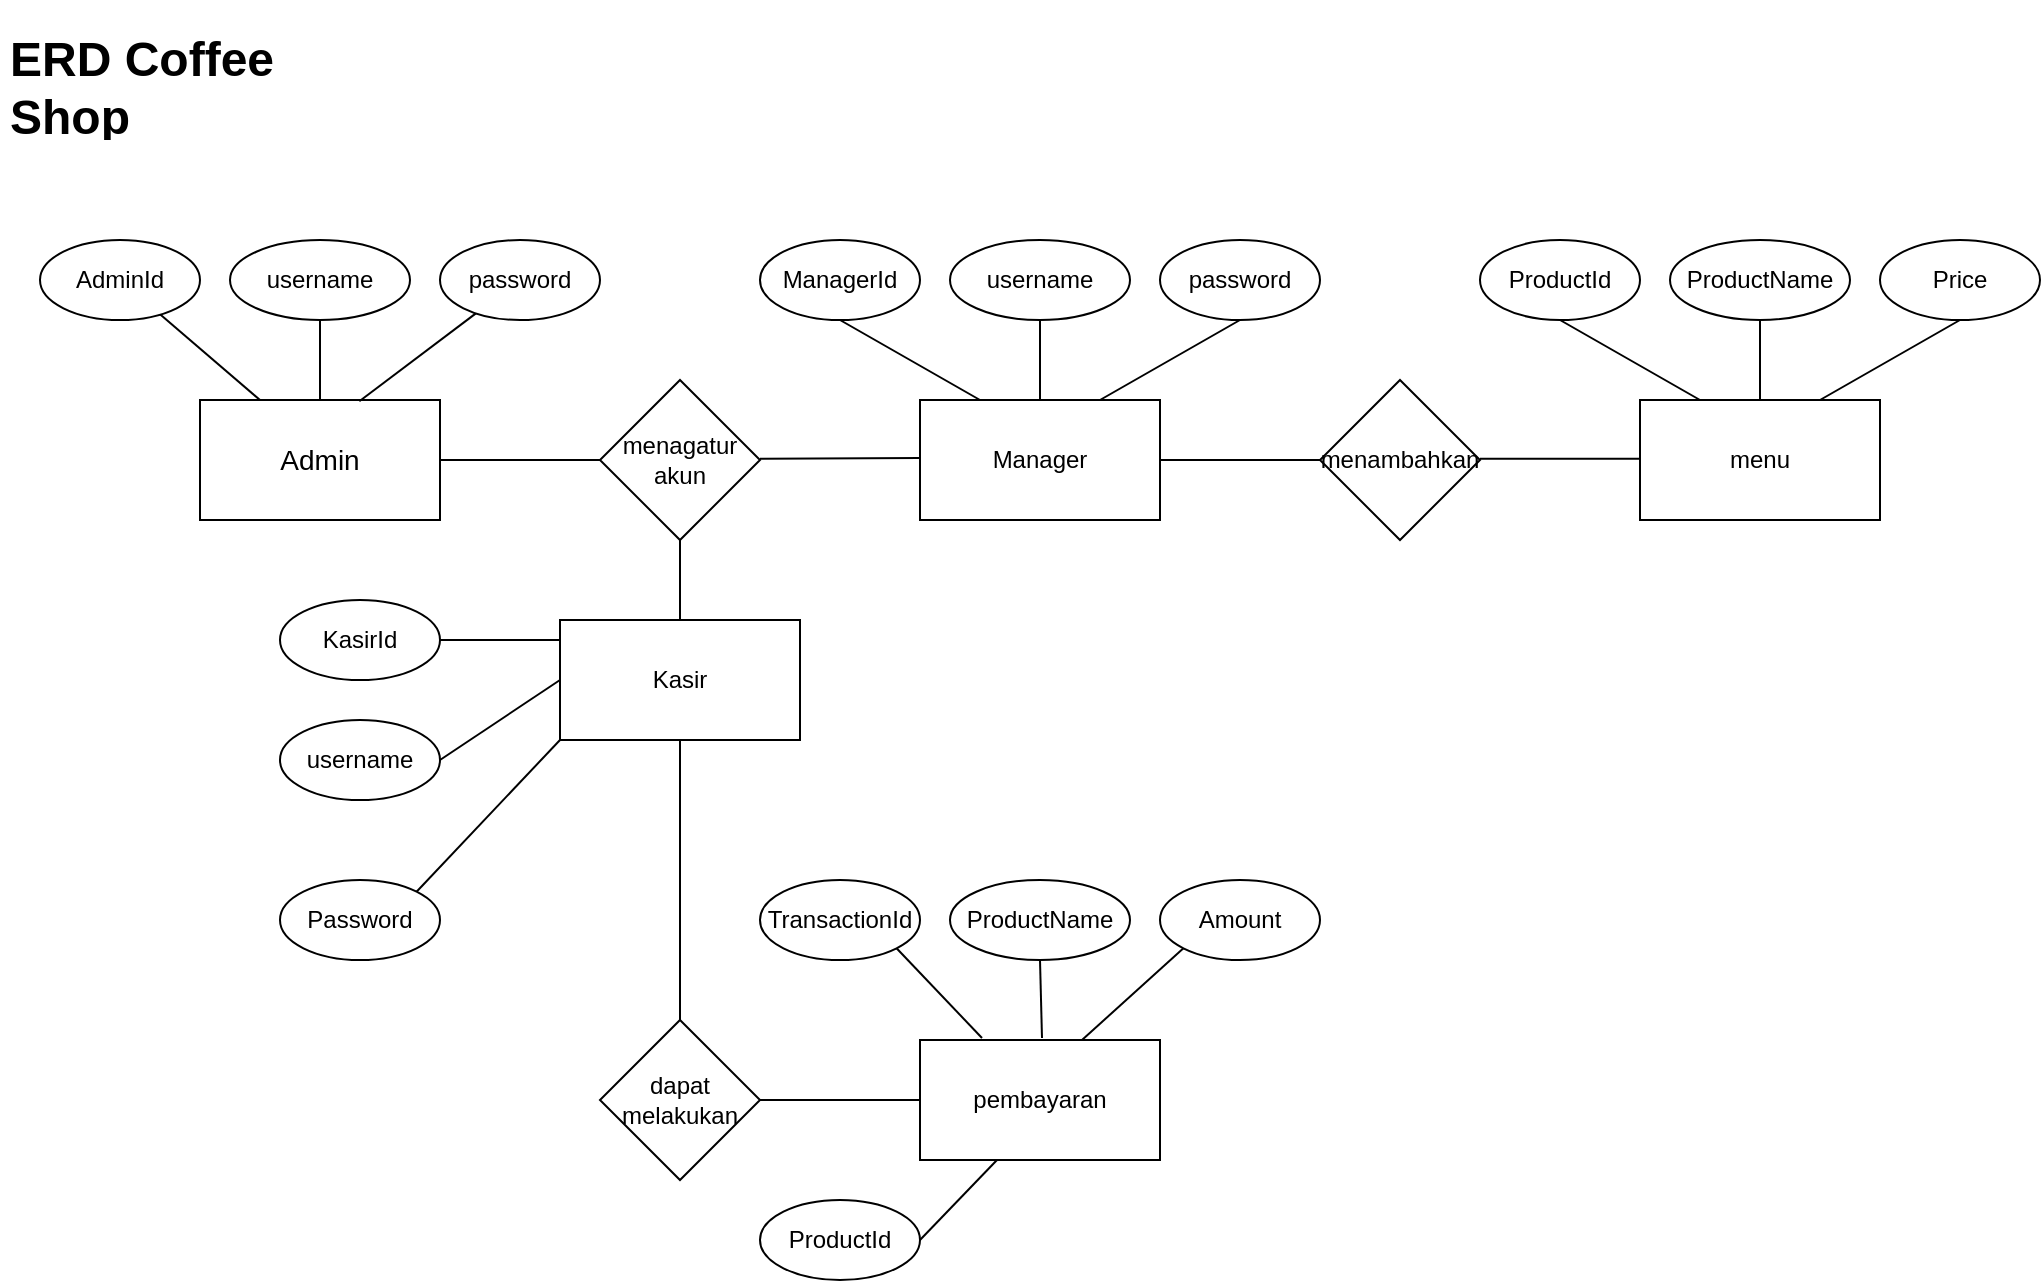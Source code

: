 <mxfile version="22.0.4" type="github">
  <diagram name="Page-1" id="IhKxiIeD-OfW2FYLo-AD">
    <mxGraphModel dx="1119" dy="660" grid="1" gridSize="10" guides="1" tooltips="1" connect="1" arrows="1" fold="1" page="1" pageScale="1" pageWidth="1169" pageHeight="827" math="0" shadow="0">
      <root>
        <mxCell id="0" />
        <mxCell id="1" parent="0" />
        <mxCell id="hgA3Jj-4t8EJrwO8SwAe-1" value="&lt;h1&gt;ERD Coffee Shop&lt;/h1&gt;" style="text;html=1;strokeColor=none;fillColor=none;spacing=5;spacingTop=-20;whiteSpace=wrap;overflow=hidden;rounded=0;" vertex="1" parent="1">
          <mxGeometry x="60" y="50" width="190" height="60" as="geometry" />
        </mxCell>
        <mxCell id="hgA3Jj-4t8EJrwO8SwAe-3" value="&lt;font style=&quot;font-size: 14px;&quot;&gt;Admin&lt;/font&gt;" style="rounded=0;whiteSpace=wrap;html=1;" vertex="1" parent="1">
          <mxGeometry x="160" y="240" width="120" height="60" as="geometry" />
        </mxCell>
        <mxCell id="hgA3Jj-4t8EJrwO8SwAe-4" value="" style="endArrow=none;html=1;rounded=0;exitX=0.664;exitY=0.011;exitDx=0;exitDy=0;exitPerimeter=0;" edge="1" parent="1" source="hgA3Jj-4t8EJrwO8SwAe-3" target="hgA3Jj-4t8EJrwO8SwAe-5">
          <mxGeometry width="50" height="50" relative="1" as="geometry">
            <mxPoint x="240" y="230" as="sourcePoint" />
            <mxPoint x="290" y="180" as="targetPoint" />
          </mxGeometry>
        </mxCell>
        <mxCell id="hgA3Jj-4t8EJrwO8SwAe-5" value="password" style="ellipse;whiteSpace=wrap;html=1;" vertex="1" parent="1">
          <mxGeometry x="280" y="160" width="80" height="40" as="geometry" />
        </mxCell>
        <mxCell id="hgA3Jj-4t8EJrwO8SwAe-7" value="username" style="ellipse;whiteSpace=wrap;html=1;" vertex="1" parent="1">
          <mxGeometry x="175" y="160" width="90" height="40" as="geometry" />
        </mxCell>
        <mxCell id="hgA3Jj-4t8EJrwO8SwAe-8" value="" style="endArrow=none;html=1;rounded=0;exitX=0.25;exitY=0;exitDx=0;exitDy=0;" edge="1" parent="1" source="hgA3Jj-4t8EJrwO8SwAe-3" target="hgA3Jj-4t8EJrwO8SwAe-9">
          <mxGeometry width="50" height="50" relative="1" as="geometry">
            <mxPoint x="175" y="230" as="sourcePoint" />
            <mxPoint x="120" y="190" as="targetPoint" />
          </mxGeometry>
        </mxCell>
        <mxCell id="hgA3Jj-4t8EJrwO8SwAe-9" value="AdminId" style="ellipse;whiteSpace=wrap;html=1;" vertex="1" parent="1">
          <mxGeometry x="80" y="160" width="80" height="40" as="geometry" />
        </mxCell>
        <mxCell id="hgA3Jj-4t8EJrwO8SwAe-11" value="menagatur akun" style="rhombus;whiteSpace=wrap;html=1;" vertex="1" parent="1">
          <mxGeometry x="360" y="230" width="80" height="80" as="geometry" />
        </mxCell>
        <mxCell id="hgA3Jj-4t8EJrwO8SwAe-16" value="" style="endArrow=none;html=1;rounded=0;exitX=0.5;exitY=0;exitDx=0;exitDy=0;" edge="1" parent="1" source="hgA3Jj-4t8EJrwO8SwAe-3">
          <mxGeometry width="50" height="50" relative="1" as="geometry">
            <mxPoint x="170" y="250" as="sourcePoint" />
            <mxPoint x="220" y="200" as="targetPoint" />
          </mxGeometry>
        </mxCell>
        <mxCell id="hgA3Jj-4t8EJrwO8SwAe-17" value="" style="endArrow=none;html=1;rounded=0;" edge="1" parent="1">
          <mxGeometry width="50" height="50" relative="1" as="geometry">
            <mxPoint x="440" y="269.33" as="sourcePoint" />
            <mxPoint x="520" y="269" as="targetPoint" />
          </mxGeometry>
        </mxCell>
        <mxCell id="hgA3Jj-4t8EJrwO8SwAe-18" value="Manager" style="rounded=0;whiteSpace=wrap;html=1;" vertex="1" parent="1">
          <mxGeometry x="520" y="240" width="120" height="60" as="geometry" />
        </mxCell>
        <mxCell id="hgA3Jj-4t8EJrwO8SwAe-19" value="password" style="ellipse;whiteSpace=wrap;html=1;" vertex="1" parent="1">
          <mxGeometry x="640" y="160" width="80" height="40" as="geometry" />
        </mxCell>
        <mxCell id="hgA3Jj-4t8EJrwO8SwAe-20" value="username" style="ellipse;whiteSpace=wrap;html=1;" vertex="1" parent="1">
          <mxGeometry x="535" y="160" width="90" height="40" as="geometry" />
        </mxCell>
        <mxCell id="hgA3Jj-4t8EJrwO8SwAe-21" value="ManagerId" style="ellipse;whiteSpace=wrap;html=1;" vertex="1" parent="1">
          <mxGeometry x="440" y="160" width="80" height="40" as="geometry" />
        </mxCell>
        <mxCell id="hgA3Jj-4t8EJrwO8SwAe-22" value="" style="endArrow=none;html=1;rounded=0;entryX=0.5;entryY=1;entryDx=0;entryDy=0;exitX=0.75;exitY=0;exitDx=0;exitDy=0;" edge="1" parent="1" source="hgA3Jj-4t8EJrwO8SwAe-18" target="hgA3Jj-4t8EJrwO8SwAe-19">
          <mxGeometry width="50" height="50" relative="1" as="geometry">
            <mxPoint x="700" y="240" as="sourcePoint" />
            <mxPoint x="750" y="190" as="targetPoint" />
          </mxGeometry>
        </mxCell>
        <mxCell id="hgA3Jj-4t8EJrwO8SwAe-23" value="" style="endArrow=none;html=1;rounded=0;entryX=0.5;entryY=1;entryDx=0;entryDy=0;exitX=0.5;exitY=0;exitDx=0;exitDy=0;" edge="1" parent="1" source="hgA3Jj-4t8EJrwO8SwAe-18" target="hgA3Jj-4t8EJrwO8SwAe-20">
          <mxGeometry width="50" height="50" relative="1" as="geometry">
            <mxPoint x="660" y="240" as="sourcePoint" />
            <mxPoint x="725" y="200" as="targetPoint" />
          </mxGeometry>
        </mxCell>
        <mxCell id="hgA3Jj-4t8EJrwO8SwAe-24" value="" style="endArrow=none;html=1;rounded=0;entryX=0.5;entryY=1;entryDx=0;entryDy=0;exitX=0.25;exitY=0;exitDx=0;exitDy=0;" edge="1" parent="1" source="hgA3Jj-4t8EJrwO8SwAe-18" target="hgA3Jj-4t8EJrwO8SwAe-21">
          <mxGeometry width="50" height="50" relative="1" as="geometry">
            <mxPoint x="620" y="240" as="sourcePoint" />
            <mxPoint x="620" y="200" as="targetPoint" />
          </mxGeometry>
        </mxCell>
        <mxCell id="hgA3Jj-4t8EJrwO8SwAe-26" value="" style="endArrow=none;html=1;rounded=0;entryX=0;entryY=0.5;entryDx=0;entryDy=0;" edge="1" parent="1" target="hgA3Jj-4t8EJrwO8SwAe-11">
          <mxGeometry width="50" height="50" relative="1" as="geometry">
            <mxPoint x="280" y="270" as="sourcePoint" />
            <mxPoint x="330" y="220" as="targetPoint" />
          </mxGeometry>
        </mxCell>
        <mxCell id="hgA3Jj-4t8EJrwO8SwAe-28" value="" style="endArrow=none;html=1;rounded=0;" edge="1" parent="1">
          <mxGeometry width="50" height="50" relative="1" as="geometry">
            <mxPoint x="640" y="270" as="sourcePoint" />
            <mxPoint x="720" y="270" as="targetPoint" />
          </mxGeometry>
        </mxCell>
        <mxCell id="hgA3Jj-4t8EJrwO8SwAe-30" value="menambahkan" style="rhombus;whiteSpace=wrap;html=1;" vertex="1" parent="1">
          <mxGeometry x="720" y="230" width="80" height="80" as="geometry" />
        </mxCell>
        <mxCell id="hgA3Jj-4t8EJrwO8SwAe-31" value="menu" style="rounded=0;whiteSpace=wrap;html=1;" vertex="1" parent="1">
          <mxGeometry x="880" y="240" width="120" height="60" as="geometry" />
        </mxCell>
        <mxCell id="hgA3Jj-4t8EJrwO8SwAe-32" value="" style="endArrow=none;html=1;rounded=0;" edge="1" parent="1">
          <mxGeometry width="50" height="50" relative="1" as="geometry">
            <mxPoint x="800" y="269.33" as="sourcePoint" />
            <mxPoint x="880" y="269.33" as="targetPoint" />
          </mxGeometry>
        </mxCell>
        <mxCell id="hgA3Jj-4t8EJrwO8SwAe-33" value="Price" style="ellipse;whiteSpace=wrap;html=1;" vertex="1" parent="1">
          <mxGeometry x="1000" y="160" width="80" height="40" as="geometry" />
        </mxCell>
        <mxCell id="hgA3Jj-4t8EJrwO8SwAe-34" value="ProductName" style="ellipse;whiteSpace=wrap;html=1;" vertex="1" parent="1">
          <mxGeometry x="895" y="160" width="90" height="40" as="geometry" />
        </mxCell>
        <mxCell id="hgA3Jj-4t8EJrwO8SwAe-35" value="ProductId" style="ellipse;whiteSpace=wrap;html=1;" vertex="1" parent="1">
          <mxGeometry x="800" y="160" width="80" height="40" as="geometry" />
        </mxCell>
        <mxCell id="hgA3Jj-4t8EJrwO8SwAe-38" value="" style="endArrow=none;html=1;rounded=0;entryX=0.5;entryY=1;entryDx=0;entryDy=0;exitX=0.75;exitY=0;exitDx=0;exitDy=0;" edge="1" parent="1">
          <mxGeometry width="50" height="50" relative="1" as="geometry">
            <mxPoint x="970" y="240" as="sourcePoint" />
            <mxPoint x="1040" y="200" as="targetPoint" />
          </mxGeometry>
        </mxCell>
        <mxCell id="hgA3Jj-4t8EJrwO8SwAe-39" value="" style="endArrow=none;html=1;rounded=0;entryX=0.5;entryY=1;entryDx=0;entryDy=0;exitX=0.5;exitY=0;exitDx=0;exitDy=0;" edge="1" parent="1">
          <mxGeometry width="50" height="50" relative="1" as="geometry">
            <mxPoint x="940" y="240" as="sourcePoint" />
            <mxPoint x="940" y="200" as="targetPoint" />
          </mxGeometry>
        </mxCell>
        <mxCell id="hgA3Jj-4t8EJrwO8SwAe-40" value="" style="endArrow=none;html=1;rounded=0;entryX=0.5;entryY=1;entryDx=0;entryDy=0;exitX=0.25;exitY=0;exitDx=0;exitDy=0;" edge="1" parent="1">
          <mxGeometry width="50" height="50" relative="1" as="geometry">
            <mxPoint x="910" y="240" as="sourcePoint" />
            <mxPoint x="840" y="200" as="targetPoint" />
          </mxGeometry>
        </mxCell>
        <mxCell id="hgA3Jj-4t8EJrwO8SwAe-41" value="" style="endArrow=none;html=1;rounded=0;exitX=0.5;exitY=0;exitDx=0;exitDy=0;" edge="1" parent="1" source="hgA3Jj-4t8EJrwO8SwAe-43">
          <mxGeometry width="50" height="50" relative="1" as="geometry">
            <mxPoint x="400" y="390" as="sourcePoint" />
            <mxPoint x="400" y="310" as="targetPoint" />
          </mxGeometry>
        </mxCell>
        <mxCell id="hgA3Jj-4t8EJrwO8SwAe-43" value="Kasir" style="rounded=0;whiteSpace=wrap;html=1;" vertex="1" parent="1">
          <mxGeometry x="340" y="350" width="120" height="60" as="geometry" />
        </mxCell>
        <mxCell id="hgA3Jj-4t8EJrwO8SwAe-44" value="" style="endArrow=none;html=1;rounded=0;entryX=0.5;entryY=1;entryDx=0;entryDy=0;" edge="1" parent="1" target="hgA3Jj-4t8EJrwO8SwAe-43">
          <mxGeometry width="50" height="50" relative="1" as="geometry">
            <mxPoint x="400" y="550" as="sourcePoint" />
            <mxPoint x="400" y="460" as="targetPoint" />
          </mxGeometry>
        </mxCell>
        <mxCell id="hgA3Jj-4t8EJrwO8SwAe-45" value="dapat&lt;br&gt;melakukan" style="rhombus;whiteSpace=wrap;html=1;" vertex="1" parent="1">
          <mxGeometry x="360" y="550" width="80" height="80" as="geometry" />
        </mxCell>
        <mxCell id="hgA3Jj-4t8EJrwO8SwAe-46" value="" style="endArrow=none;html=1;rounded=0;" edge="1" parent="1">
          <mxGeometry width="50" height="50" relative="1" as="geometry">
            <mxPoint x="440" y="590" as="sourcePoint" />
            <mxPoint x="520" y="590" as="targetPoint" />
          </mxGeometry>
        </mxCell>
        <mxCell id="hgA3Jj-4t8EJrwO8SwAe-47" value="pembayaran" style="rounded=0;whiteSpace=wrap;html=1;" vertex="1" parent="1">
          <mxGeometry x="520" y="560" width="120" height="60" as="geometry" />
        </mxCell>
        <mxCell id="hgA3Jj-4t8EJrwO8SwAe-48" value="Amount" style="ellipse;whiteSpace=wrap;html=1;" vertex="1" parent="1">
          <mxGeometry x="640" y="480" width="80" height="40" as="geometry" />
        </mxCell>
        <mxCell id="hgA3Jj-4t8EJrwO8SwAe-49" value="ProductName" style="ellipse;whiteSpace=wrap;html=1;" vertex="1" parent="1">
          <mxGeometry x="535" y="480" width="90" height="40" as="geometry" />
        </mxCell>
        <mxCell id="hgA3Jj-4t8EJrwO8SwAe-50" value="TransactionId" style="ellipse;whiteSpace=wrap;html=1;" vertex="1" parent="1">
          <mxGeometry x="440" y="480" width="80" height="40" as="geometry" />
        </mxCell>
        <mxCell id="hgA3Jj-4t8EJrwO8SwAe-51" value="" style="endArrow=none;html=1;rounded=0;exitX=0.664;exitY=0.011;exitDx=0;exitDy=0;exitPerimeter=0;entryX=0;entryY=1;entryDx=0;entryDy=0;" edge="1" parent="1" target="hgA3Jj-4t8EJrwO8SwAe-48">
          <mxGeometry width="50" height="50" relative="1" as="geometry">
            <mxPoint x="601" y="560" as="sourcePoint" />
            <mxPoint x="659" y="516" as="targetPoint" />
          </mxGeometry>
        </mxCell>
        <mxCell id="hgA3Jj-4t8EJrwO8SwAe-52" value="" style="endArrow=none;html=1;rounded=0;exitX=0.25;exitY=0;exitDx=0;exitDy=0;entryX=1;entryY=1;entryDx=0;entryDy=0;" edge="1" parent="1" target="hgA3Jj-4t8EJrwO8SwAe-50">
          <mxGeometry width="50" height="50" relative="1" as="geometry">
            <mxPoint x="551" y="559" as="sourcePoint" />
            <mxPoint x="501" y="516" as="targetPoint" />
          </mxGeometry>
        </mxCell>
        <mxCell id="hgA3Jj-4t8EJrwO8SwAe-53" value="" style="endArrow=none;html=1;rounded=0;exitX=0.5;exitY=0;exitDx=0;exitDy=0;entryX=0.5;entryY=1;entryDx=0;entryDy=0;" edge="1" parent="1" target="hgA3Jj-4t8EJrwO8SwAe-49">
          <mxGeometry width="50" height="50" relative="1" as="geometry">
            <mxPoint x="581" y="559" as="sourcePoint" />
            <mxPoint x="581" y="519" as="targetPoint" />
          </mxGeometry>
        </mxCell>
        <mxCell id="hgA3Jj-4t8EJrwO8SwAe-54" value="" style="endArrow=none;html=1;rounded=0;" edge="1" parent="1">
          <mxGeometry width="50" height="50" relative="1" as="geometry">
            <mxPoint x="280" y="360" as="sourcePoint" />
            <mxPoint x="340" y="360" as="targetPoint" />
          </mxGeometry>
        </mxCell>
        <mxCell id="hgA3Jj-4t8EJrwO8SwAe-55" value="KasirId" style="ellipse;whiteSpace=wrap;html=1;" vertex="1" parent="1">
          <mxGeometry x="200" y="340" width="80" height="40" as="geometry" />
        </mxCell>
        <mxCell id="hgA3Jj-4t8EJrwO8SwAe-56" value="" style="endArrow=none;html=1;rounded=0;" edge="1" parent="1">
          <mxGeometry width="50" height="50" relative="1" as="geometry">
            <mxPoint x="280" y="420" as="sourcePoint" />
            <mxPoint x="340" y="380" as="targetPoint" />
          </mxGeometry>
        </mxCell>
        <mxCell id="hgA3Jj-4t8EJrwO8SwAe-57" value="username" style="ellipse;whiteSpace=wrap;html=1;" vertex="1" parent="1">
          <mxGeometry x="200" y="400" width="80" height="40" as="geometry" />
        </mxCell>
        <mxCell id="hgA3Jj-4t8EJrwO8SwAe-58" value="" style="endArrow=none;html=1;rounded=0;exitX=1;exitY=0;exitDx=0;exitDy=0;" edge="1" parent="1" source="hgA3Jj-4t8EJrwO8SwAe-59">
          <mxGeometry width="50" height="50" relative="1" as="geometry">
            <mxPoint x="280" y="480" as="sourcePoint" />
            <mxPoint x="340" y="410" as="targetPoint" />
          </mxGeometry>
        </mxCell>
        <mxCell id="hgA3Jj-4t8EJrwO8SwAe-59" value="Password" style="ellipse;whiteSpace=wrap;html=1;" vertex="1" parent="1">
          <mxGeometry x="200" y="480" width="80" height="40" as="geometry" />
        </mxCell>
        <mxCell id="hgA3Jj-4t8EJrwO8SwAe-61" value="ProductId" style="ellipse;whiteSpace=wrap;html=1;" vertex="1" parent="1">
          <mxGeometry x="440" y="640" width="80" height="40" as="geometry" />
        </mxCell>
        <mxCell id="hgA3Jj-4t8EJrwO8SwAe-62" value="" style="endArrow=none;html=1;rounded=0;exitX=1;exitY=0.5;exitDx=0;exitDy=0;entryX=1;entryY=1;entryDx=0;entryDy=0;" edge="1" parent="1" source="hgA3Jj-4t8EJrwO8SwAe-61">
          <mxGeometry width="50" height="50" relative="1" as="geometry">
            <mxPoint x="601.5" y="665" as="sourcePoint" />
            <mxPoint x="558.5" y="620" as="targetPoint" />
          </mxGeometry>
        </mxCell>
      </root>
    </mxGraphModel>
  </diagram>
</mxfile>
